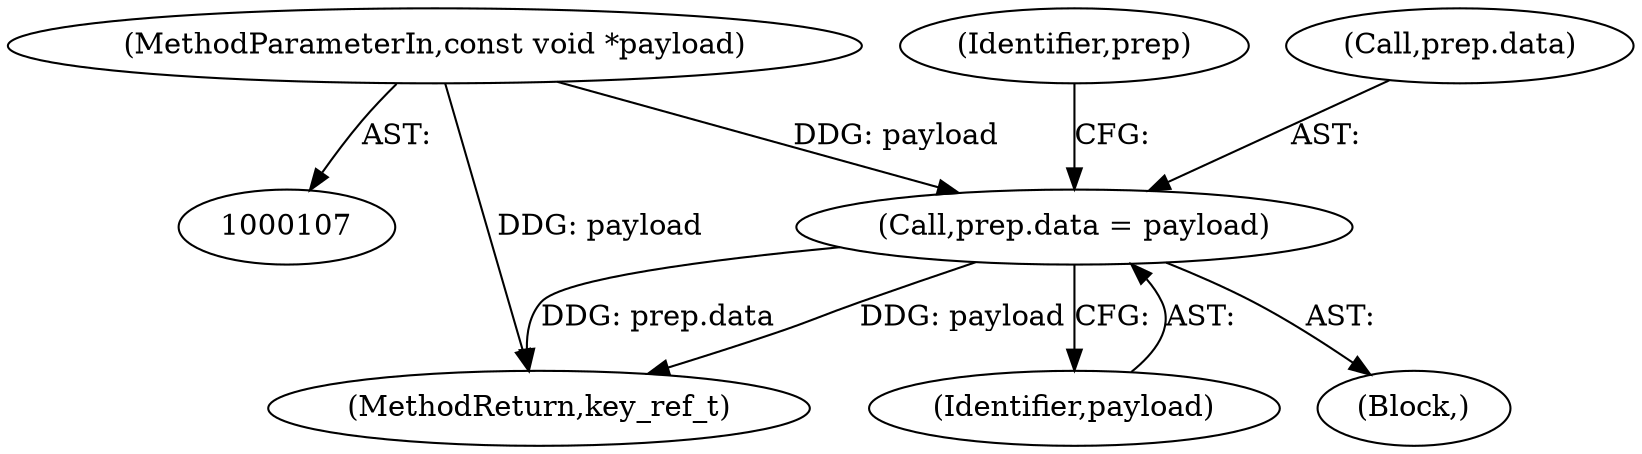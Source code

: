 digraph "0_linux_c06cfb08b88dfbe13be44a69ae2fdc3a7c902d81_2@pointer" {
"1000198" [label="(Call,prep.data = payload)"];
"1000111" [label="(MethodParameterIn,const void *payload)"];
"1000115" [label="(Block,)"];
"1000491" [label="(MethodReturn,key_ref_t)"];
"1000111" [label="(MethodParameterIn,const void *payload)"];
"1000198" [label="(Call,prep.data = payload)"];
"1000205" [label="(Identifier,prep)"];
"1000199" [label="(Call,prep.data)"];
"1000202" [label="(Identifier,payload)"];
"1000198" -> "1000115"  [label="AST: "];
"1000198" -> "1000202"  [label="CFG: "];
"1000199" -> "1000198"  [label="AST: "];
"1000202" -> "1000198"  [label="AST: "];
"1000205" -> "1000198"  [label="CFG: "];
"1000198" -> "1000491"  [label="DDG: prep.data"];
"1000198" -> "1000491"  [label="DDG: payload"];
"1000111" -> "1000198"  [label="DDG: payload"];
"1000111" -> "1000107"  [label="AST: "];
"1000111" -> "1000491"  [label="DDG: payload"];
}
